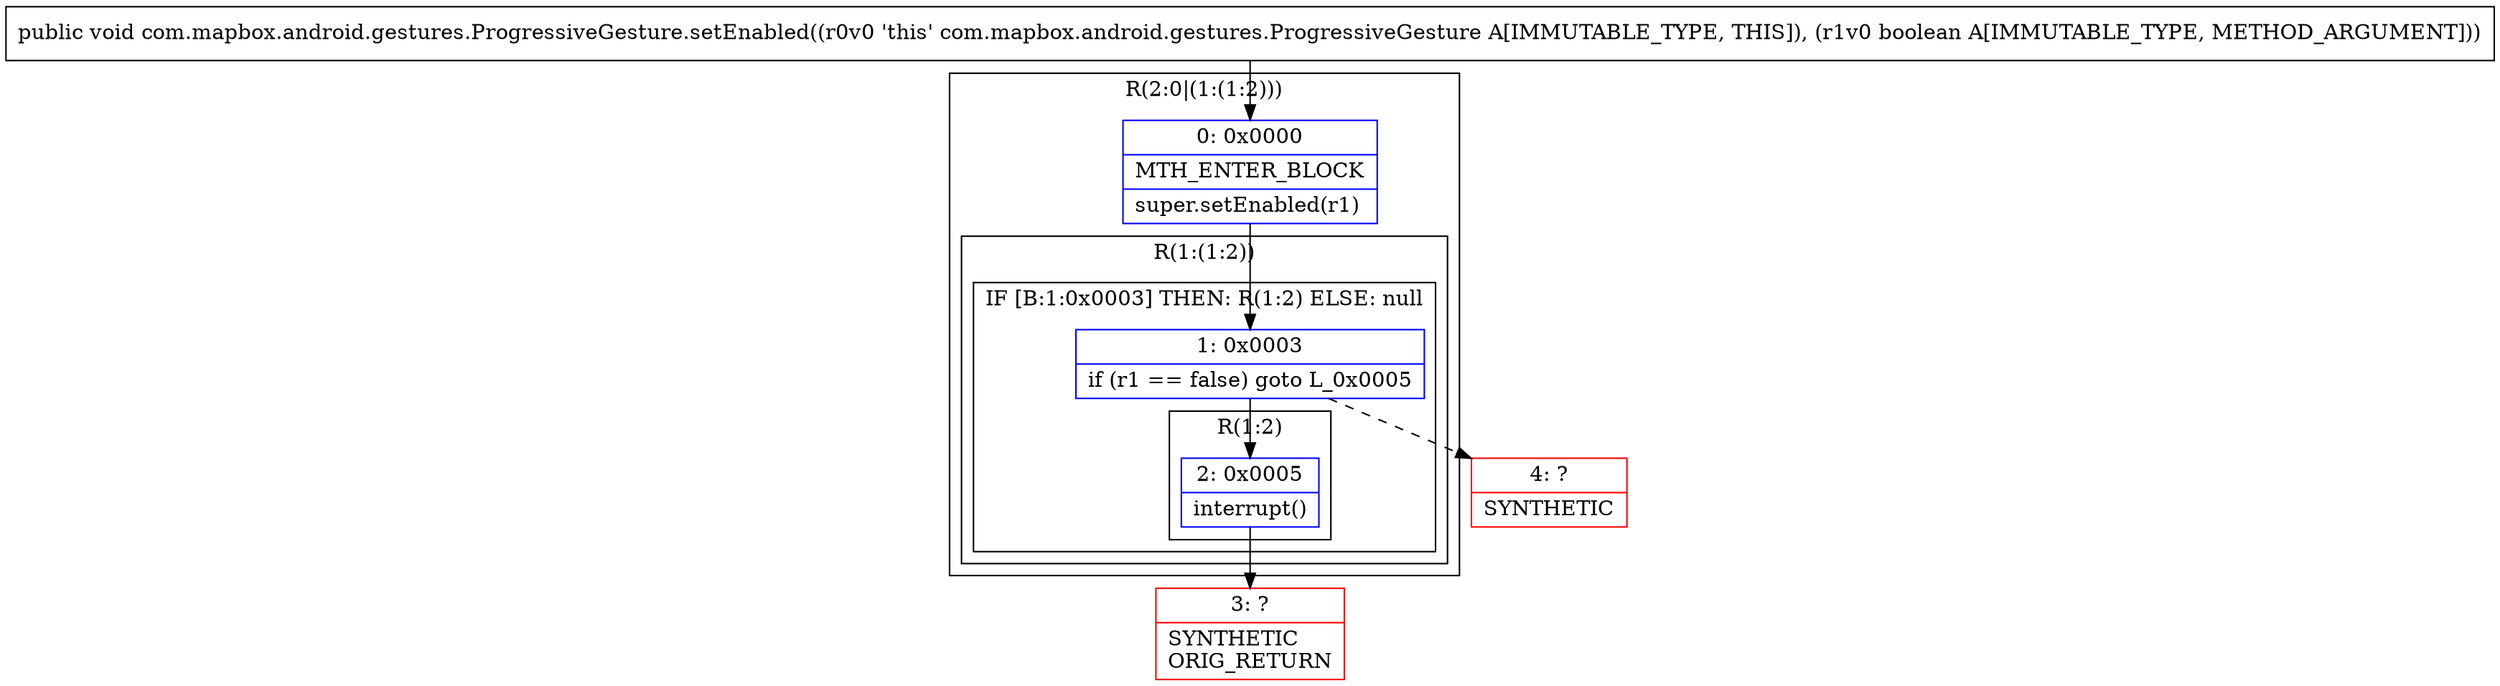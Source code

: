 digraph "CFG forcom.mapbox.android.gestures.ProgressiveGesture.setEnabled(Z)V" {
subgraph cluster_Region_2105262880 {
label = "R(2:0|(1:(1:2)))";
node [shape=record,color=blue];
Node_0 [shape=record,label="{0\:\ 0x0000|MTH_ENTER_BLOCK\l|super.setEnabled(r1)\l}"];
subgraph cluster_Region_1652388517 {
label = "R(1:(1:2))";
node [shape=record,color=blue];
subgraph cluster_IfRegion_1439392359 {
label = "IF [B:1:0x0003] THEN: R(1:2) ELSE: null";
node [shape=record,color=blue];
Node_1 [shape=record,label="{1\:\ 0x0003|if (r1 == false) goto L_0x0005\l}"];
subgraph cluster_Region_2081710520 {
label = "R(1:2)";
node [shape=record,color=blue];
Node_2 [shape=record,label="{2\:\ 0x0005|interrupt()\l}"];
}
}
}
}
Node_3 [shape=record,color=red,label="{3\:\ ?|SYNTHETIC\lORIG_RETURN\l}"];
Node_4 [shape=record,color=red,label="{4\:\ ?|SYNTHETIC\l}"];
MethodNode[shape=record,label="{public void com.mapbox.android.gestures.ProgressiveGesture.setEnabled((r0v0 'this' com.mapbox.android.gestures.ProgressiveGesture A[IMMUTABLE_TYPE, THIS]), (r1v0 boolean A[IMMUTABLE_TYPE, METHOD_ARGUMENT])) }"];
MethodNode -> Node_0;
Node_0 -> Node_1;
Node_1 -> Node_2;
Node_1 -> Node_4[style=dashed];
Node_2 -> Node_3;
}

